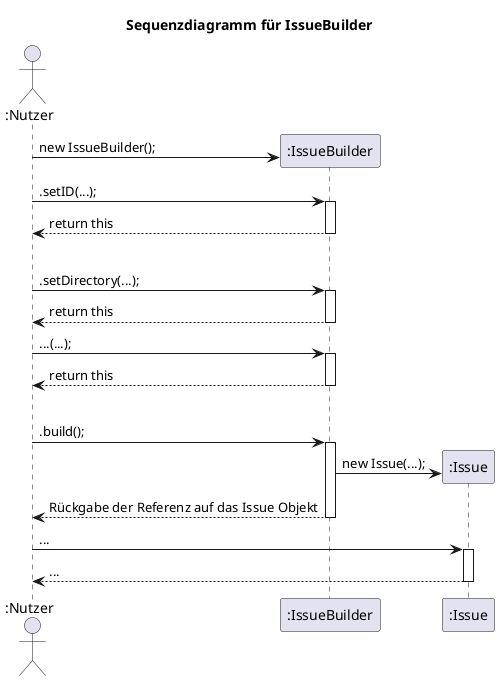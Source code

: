@startuml

title Sequenzdiagramm für IssueBuilder

actor ":Nutzer" as N

create ":IssueBuilder" as IB
N -> IB: new IssueBuilder();

N -> IB ++ : .setID(...);
return return this
|||
N -> IB ++ : .setDirectory(...);
return return this
N -> IB ++ : ...(...);
return return this
|||

N -> IB ++ : .build();

create ":Issue" as I
IB -> I: new Issue(...);
return Rückgabe der Referenz auf das Issue Objekt

N -> I ++ : ...
return ...

@enduml